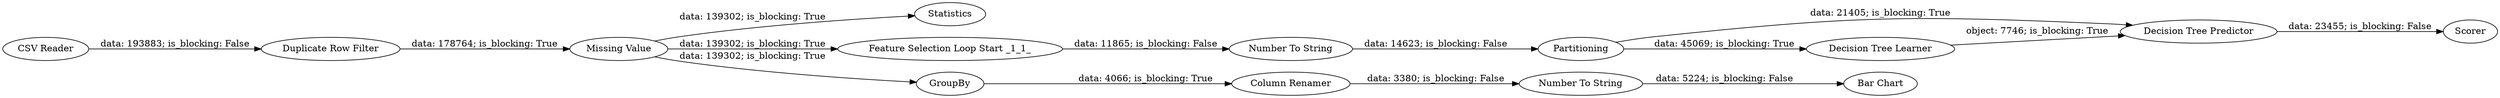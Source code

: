 digraph {
	"-682300229289201008_3" [label=Statistics]
	"-682300229289201008_18" [label="Decision Tree Predictor"]
	"-682300229289201008_2" [label="Missing Value"]
	"-682300229289201008_14" [label="Feature Selection Loop Start _1_1_"]
	"-682300229289201008_15" [label="Number To String"]
	"-682300229289201008_16" [label=Partitioning]
	"-682300229289201008_13" [label="Duplicate Row Filter"]
	"-682300229289201008_10" [label="Number To String"]
	"-682300229289201008_1" [label="CSV Reader"]
	"-682300229289201008_17" [label="Decision Tree Learner"]
	"-682300229289201008_19" [label=Scorer]
	"-682300229289201008_8" [label="Column Renamer"]
	"-682300229289201008_9" [label="Bar Chart"]
	"-682300229289201008_5" [label=GroupBy]
	"-682300229289201008_2" -> "-682300229289201008_14" [label="data: 139302; is_blocking: True"]
	"-682300229289201008_8" -> "-682300229289201008_10" [label="data: 3380; is_blocking: False"]
	"-682300229289201008_2" -> "-682300229289201008_3" [label="data: 139302; is_blocking: True"]
	"-682300229289201008_2" -> "-682300229289201008_5" [label="data: 139302; is_blocking: True"]
	"-682300229289201008_5" -> "-682300229289201008_8" [label="data: 4066; is_blocking: True"]
	"-682300229289201008_10" -> "-682300229289201008_9" [label="data: 5224; is_blocking: False"]
	"-682300229289201008_15" -> "-682300229289201008_16" [label="data: 14623; is_blocking: False"]
	"-682300229289201008_16" -> "-682300229289201008_18" [label="data: 21405; is_blocking: True"]
	"-682300229289201008_17" -> "-682300229289201008_18" [label="object: 7746; is_blocking: True"]
	"-682300229289201008_18" -> "-682300229289201008_19" [label="data: 23455; is_blocking: False"]
	"-682300229289201008_14" -> "-682300229289201008_15" [label="data: 11865; is_blocking: False"]
	"-682300229289201008_1" -> "-682300229289201008_13" [label="data: 193883; is_blocking: False"]
	"-682300229289201008_13" -> "-682300229289201008_2" [label="data: 178764; is_blocking: True"]
	"-682300229289201008_16" -> "-682300229289201008_17" [label="data: 45069; is_blocking: True"]
	rankdir=LR
}
